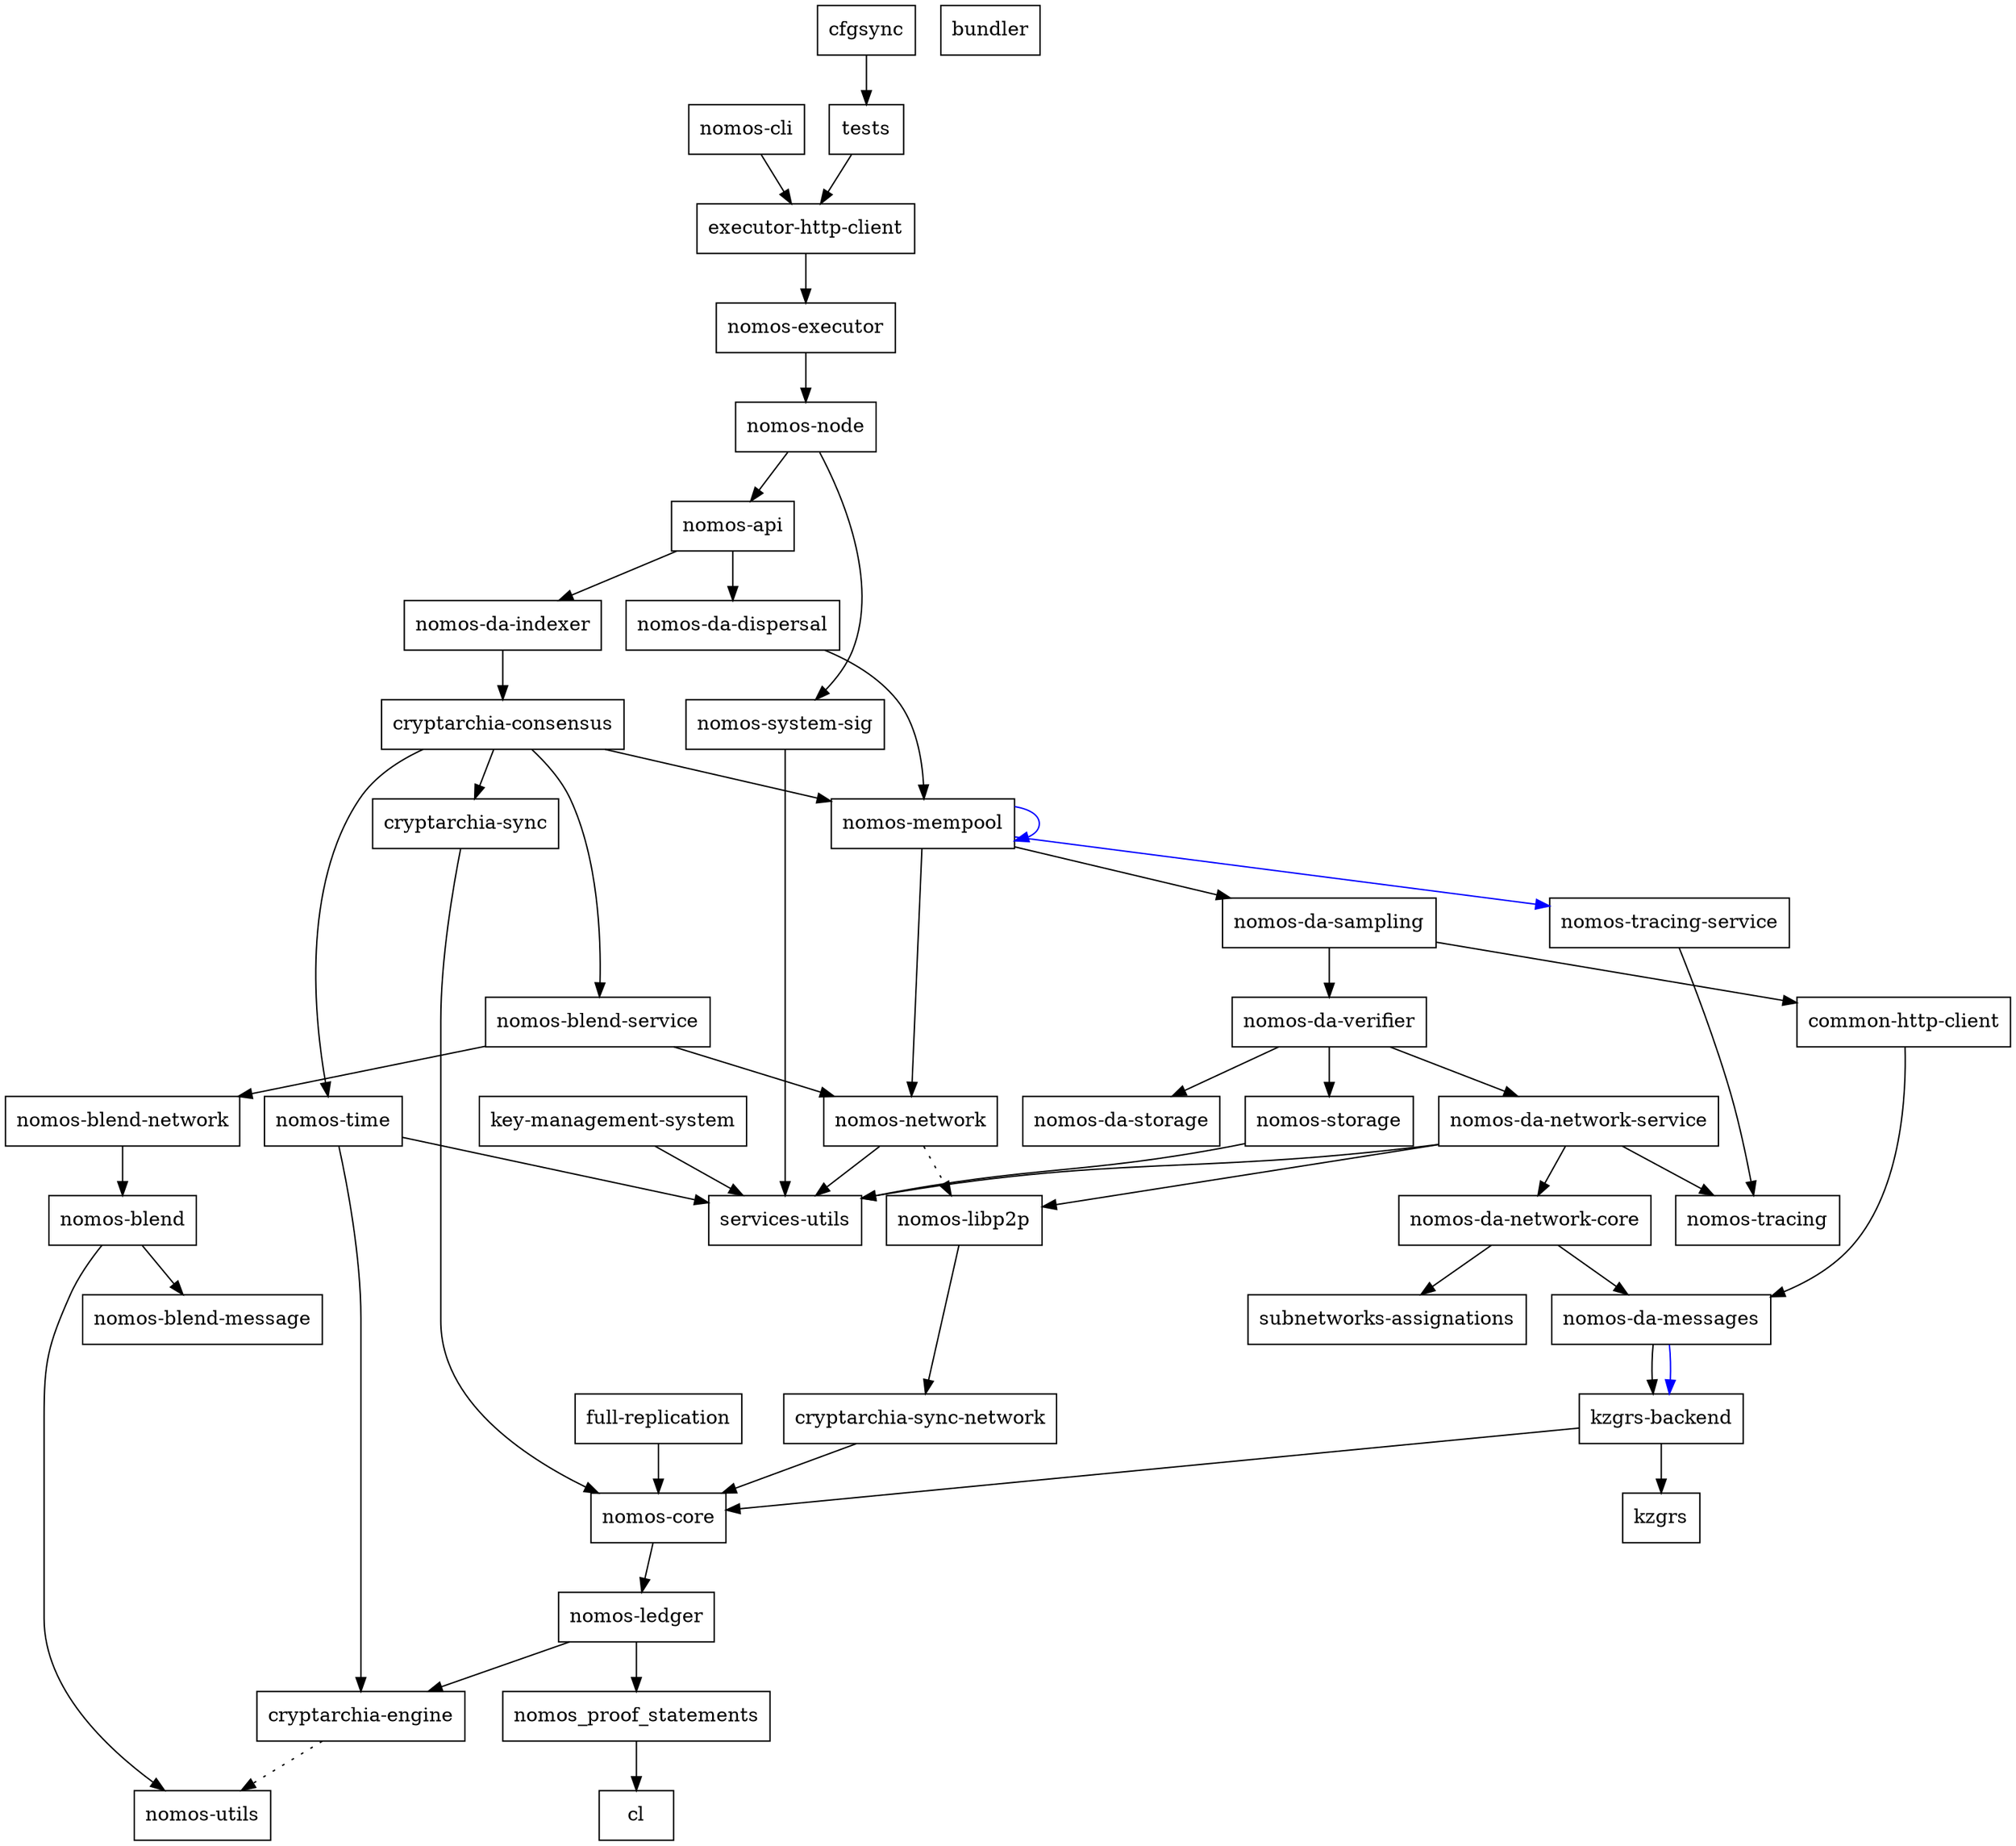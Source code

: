 digraph {
    0 [ label = "common-http-client" shape = box]
    1 [ label = "nomos-core" shape = box]
    2 [ label = "cl" shape = box]
    3 [ label = "cryptarchia-engine" shape = box]
    4 [ label = "nomos-utils" shape = box]
    5 [ label = "nomos-ledger" shape = box]
    6 [ label = "nomos_proof_statements" shape = box]
    7 [ label = "nomos-da-messages" shape = box]
    8 [ label = "kzgrs-backend" shape = box]
    9 [ label = "kzgrs" shape = box]
    10 [ label = "executor-http-client" shape = box]
    11 [ label = "nomos-executor" shape = box]
    12 [ label = "nomos-api" shape = box]
    13 [ label = "cryptarchia-consensus" shape = box]
    14 [ label = "cryptarchia-sync" shape = box]
    15 [ label = "cryptarchia-sync-network" shape = box]
    16 [ label = "nomos-blend-service" shape = box]
    17 [ label = "nomos-blend" shape = box]
    18 [ label = "nomos-blend-message" shape = box]
    19 [ label = "nomos-blend-network" shape = box]
    20 [ label = "nomos-libp2p" shape = box]
    21 [ label = "nomos-network" shape = box]
    22 [ label = "services-utils" shape = box]
    23 [ label = "nomos-da-sampling" shape = box]
    24 [ label = "nomos-da-network-core" shape = box]
    25 [ label = "subnetworks-assignations" shape = box]
    26 [ label = "nomos-da-network-service" shape = box]
    27 [ label = "nomos-tracing" shape = box]
    28 [ label = "nomos-da-storage" shape = box]
    29 [ label = "nomos-da-verifier" shape = box]
    30 [ label = "nomos-storage" shape = box]
    31 [ label = "nomos-mempool" shape = box]
    32 [ label = "nomos-tracing-service" shape = box]
    33 [ label = "nomos-time" shape = box]
    34 [ label = "nomos-da-dispersal" shape = box]
    35 [ label = "nomos-da-indexer" shape = box]
    36 [ label = "nomos-node" shape = box]
    37 [ label = "nomos-system-sig" shape = box]
    38 [ label = "bundler" shape = box]
    39 [ label = "nomos-cli" shape = box]
    40 [ label = "full-replication" shape = box]
    41 [ label = "key-management-system" shape = box]
    42 [ label = "cfgsync" shape = box]
    43 [ label = "tests" shape = box]
    0 -> 7 [ ]
    1 -> 5 [ ]
    3 -> 4 [ style = dotted]
    5 -> 3 [ ]
    5 -> 6 [ ]
    6 -> 2 [ ]
    7 -> 8 [ ]
    7 -> 8 [ color = blue]
    8 -> 9 [ ]
    8 -> 1 [ ]
    10 -> 11 [ ]
    11 -> 36 [ ]
    12 -> 34 [ ]
    12 -> 35 [ ]
    13 -> 14 [ ]
    13 -> 16 [ ]
    13 -> 31 [ ]
    13 -> 33 [ ]
    14 -> 1 [ ]
    15 -> 1 [ ]
    16 -> 19 [ ]
    16 -> 21 [ ]
    17 -> 18 [ ]
    17 -> 4 [ ]
    19 -> 17 [ ]
    20 -> 15 [ ]
    21 -> 20 [ style = dotted]
    21 -> 22 [ ]
    23 -> 0 [ ]
    23 -> 29 [ ]
    24 -> 7 [ ]
    24 -> 25 [ ]
    26 -> 24 [ ]
    26 -> 20 [ ]
    26 -> 27 [ ]
    26 -> 22 [ ]
    29 -> 26 [ ]
    29 -> 28 [ ]
    29 -> 30 [ ]
    30 -> 22 [ ]
    31 -> 23 [ ]
    31 -> 31 [ color = blue]
    31 -> 21 [ ]
    31 -> 32 [ color = blue]
    32 -> 27 [ ]
    33 -> 3 [ ]
    33 -> 22 [ ]
    34 -> 31 [ ]
    35 -> 13 [ ]
    36 -> 12 [ ]
    36 -> 37 [ ]
    37 -> 22 [ ]
    39 -> 10 [ ]
    40 -> 1 [ ]
    41 -> 22 [ ]
    42 -> 43 [ ]
    43 -> 10 [ ]
}

